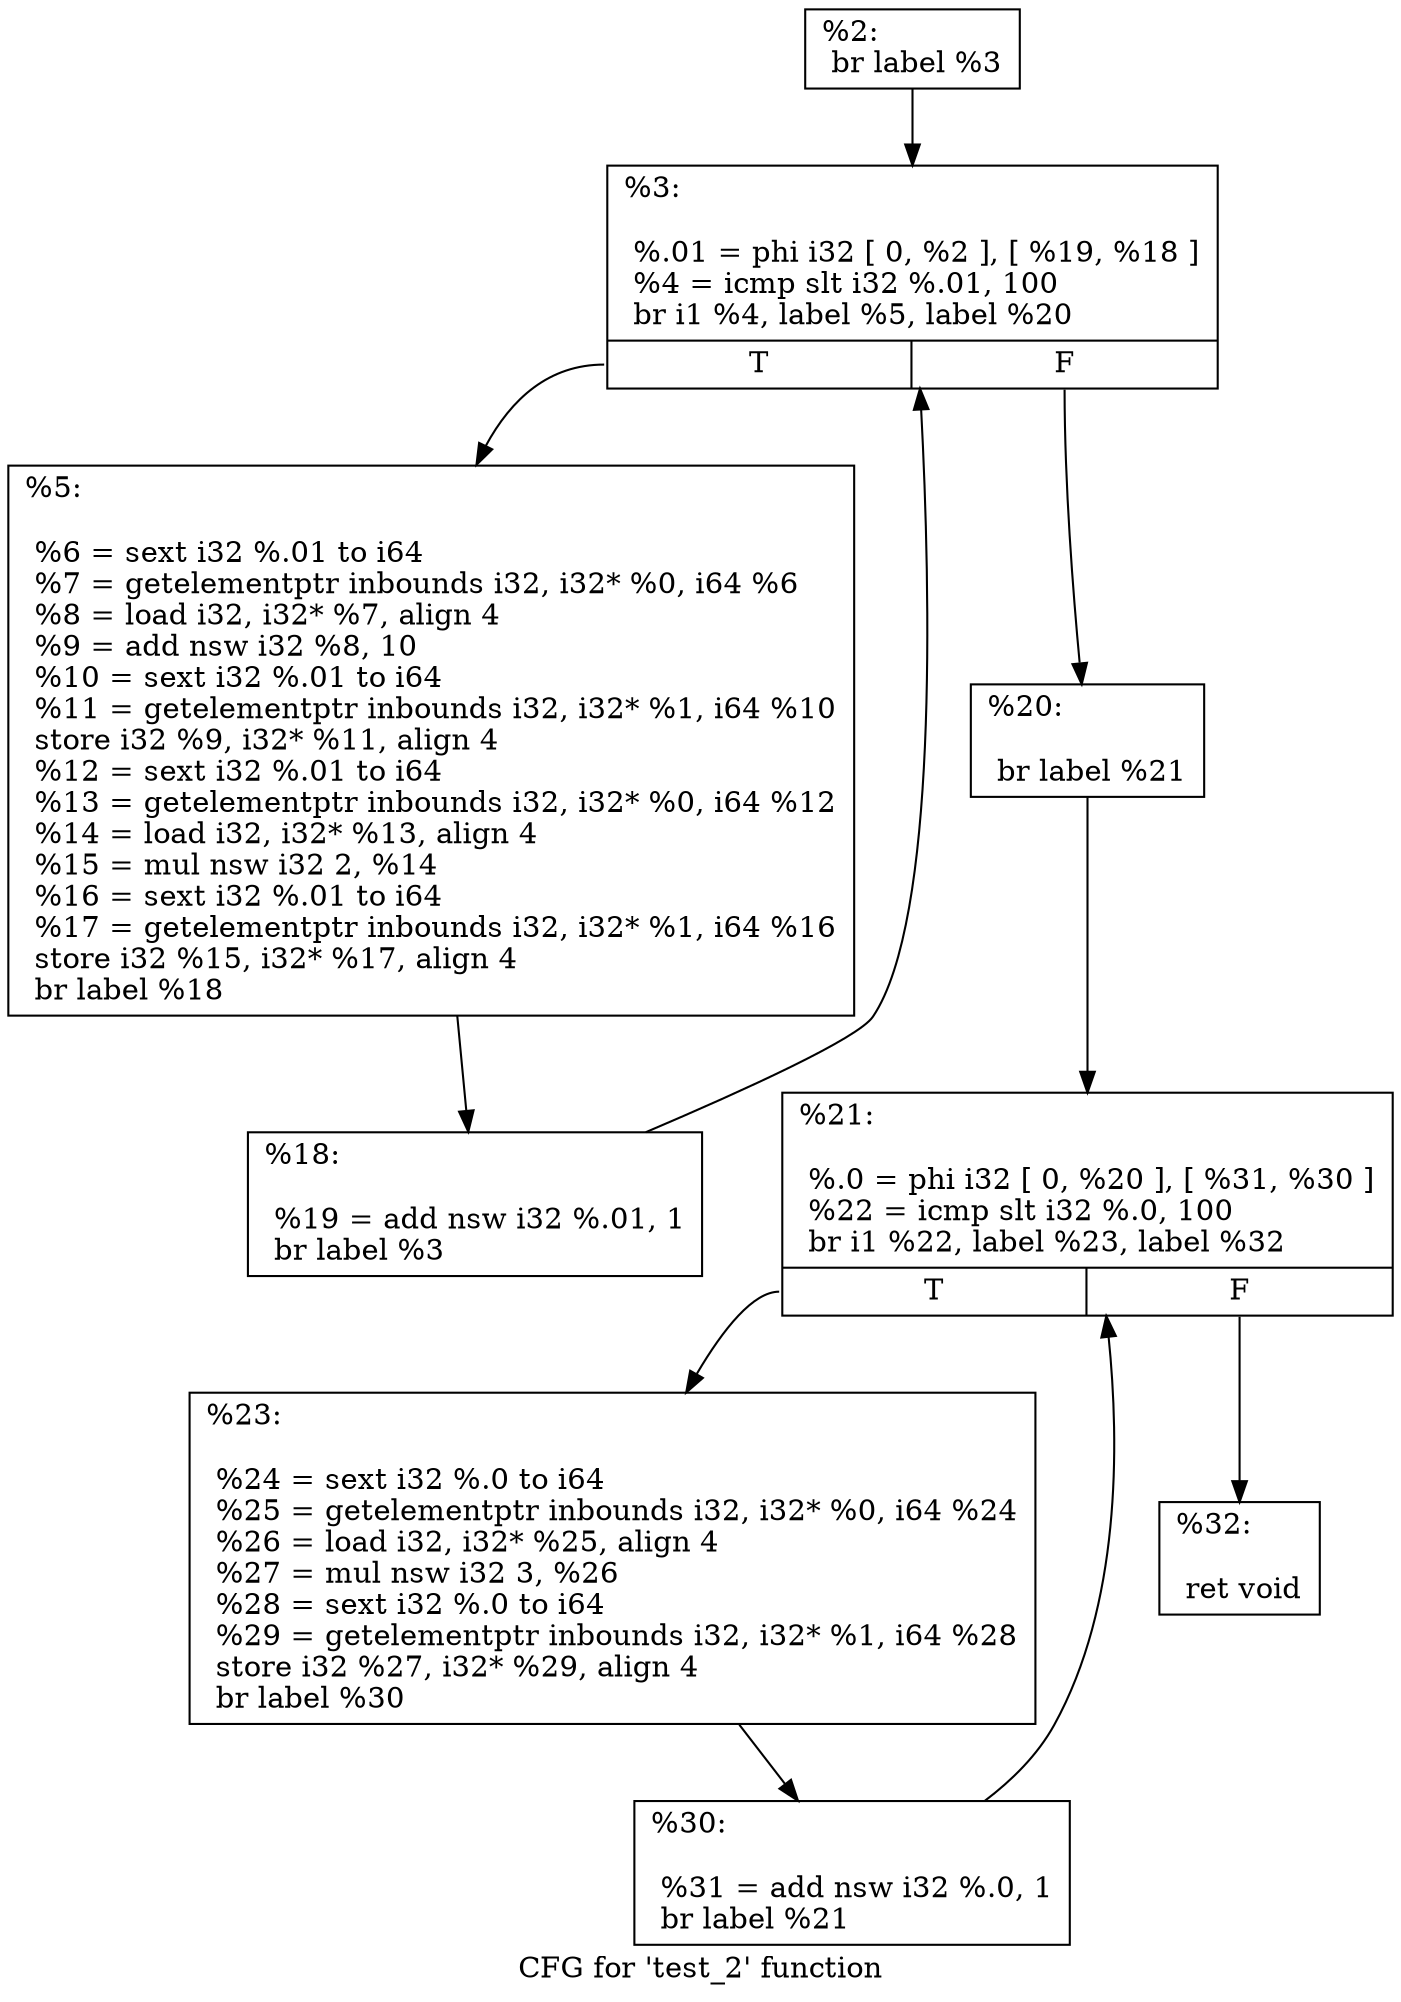 digraph "CFG for 'test_2' function" {
	label="CFG for 'test_2' function";

	Node0x3b94220 [shape=record,label="{%2:\l  br label %3\l}"];
	Node0x3b94220 -> Node0x3b94270;
	Node0x3b94270 [shape=record,label="{%3:\l\l  %.01 = phi i32 [ 0, %2 ], [ %19, %18 ]\l  %4 = icmp slt i32 %.01, 100\l  br i1 %4, label %5, label %20\l|{<s0>T|<s1>F}}"];
	Node0x3b94270:s0 -> Node0x3b94fa0;
	Node0x3b94270:s1 -> Node0x3b95030;
	Node0x3b94fa0 [shape=record,label="{%5:\l\l  %6 = sext i32 %.01 to i64\l  %7 = getelementptr inbounds i32, i32* %0, i64 %6\l  %8 = load i32, i32* %7, align 4\l  %9 = add nsw i32 %8, 10\l  %10 = sext i32 %.01 to i64\l  %11 = getelementptr inbounds i32, i32* %1, i64 %10\l  store i32 %9, i32* %11, align 4\l  %12 = sext i32 %.01 to i64\l  %13 = getelementptr inbounds i32, i32* %0, i64 %12\l  %14 = load i32, i32* %13, align 4\l  %15 = mul nsw i32 2, %14\l  %16 = sext i32 %.01 to i64\l  %17 = getelementptr inbounds i32, i32* %1, i64 %16\l  store i32 %15, i32* %17, align 4\l  br label %18\l}"];
	Node0x3b94fa0 -> Node0x3b94cb0;
	Node0x3b94cb0 [shape=record,label="{%18:\l\l  %19 = add nsw i32 %.01, 1\l  br label %3\l}"];
	Node0x3b94cb0 -> Node0x3b94270;
	Node0x3b95030 [shape=record,label="{%20:\l\l  br label %21\l}"];
	Node0x3b95030 -> Node0x3b94f50;
	Node0x3b94f50 [shape=record,label="{%21:\l\l  %.0 = phi i32 [ 0, %20 ], [ %31, %30 ]\l  %22 = icmp slt i32 %.0, 100\l  br i1 %22, label %23, label %32\l|{<s0>T|<s1>F}}"];
	Node0x3b94f50:s0 -> Node0x3b95c00;
	Node0x3b94f50:s1 -> Node0x3b95c50;
	Node0x3b95c00 [shape=record,label="{%23:\l\l  %24 = sext i32 %.0 to i64\l  %25 = getelementptr inbounds i32, i32* %0, i64 %24\l  %26 = load i32, i32* %25, align 4\l  %27 = mul nsw i32 3, %26\l  %28 = sext i32 %.0 to i64\l  %29 = getelementptr inbounds i32, i32* %1, i64 %28\l  store i32 %27, i32* %29, align 4\l  br label %30\l}"];
	Node0x3b95c00 -> Node0x3b95a80;
	Node0x3b95a80 [shape=record,label="{%30:\l\l  %31 = add nsw i32 %.0, 1\l  br label %21\l}"];
	Node0x3b95a80 -> Node0x3b94f50;
	Node0x3b95c50 [shape=record,label="{%32:\l\l  ret void\l}"];
}

